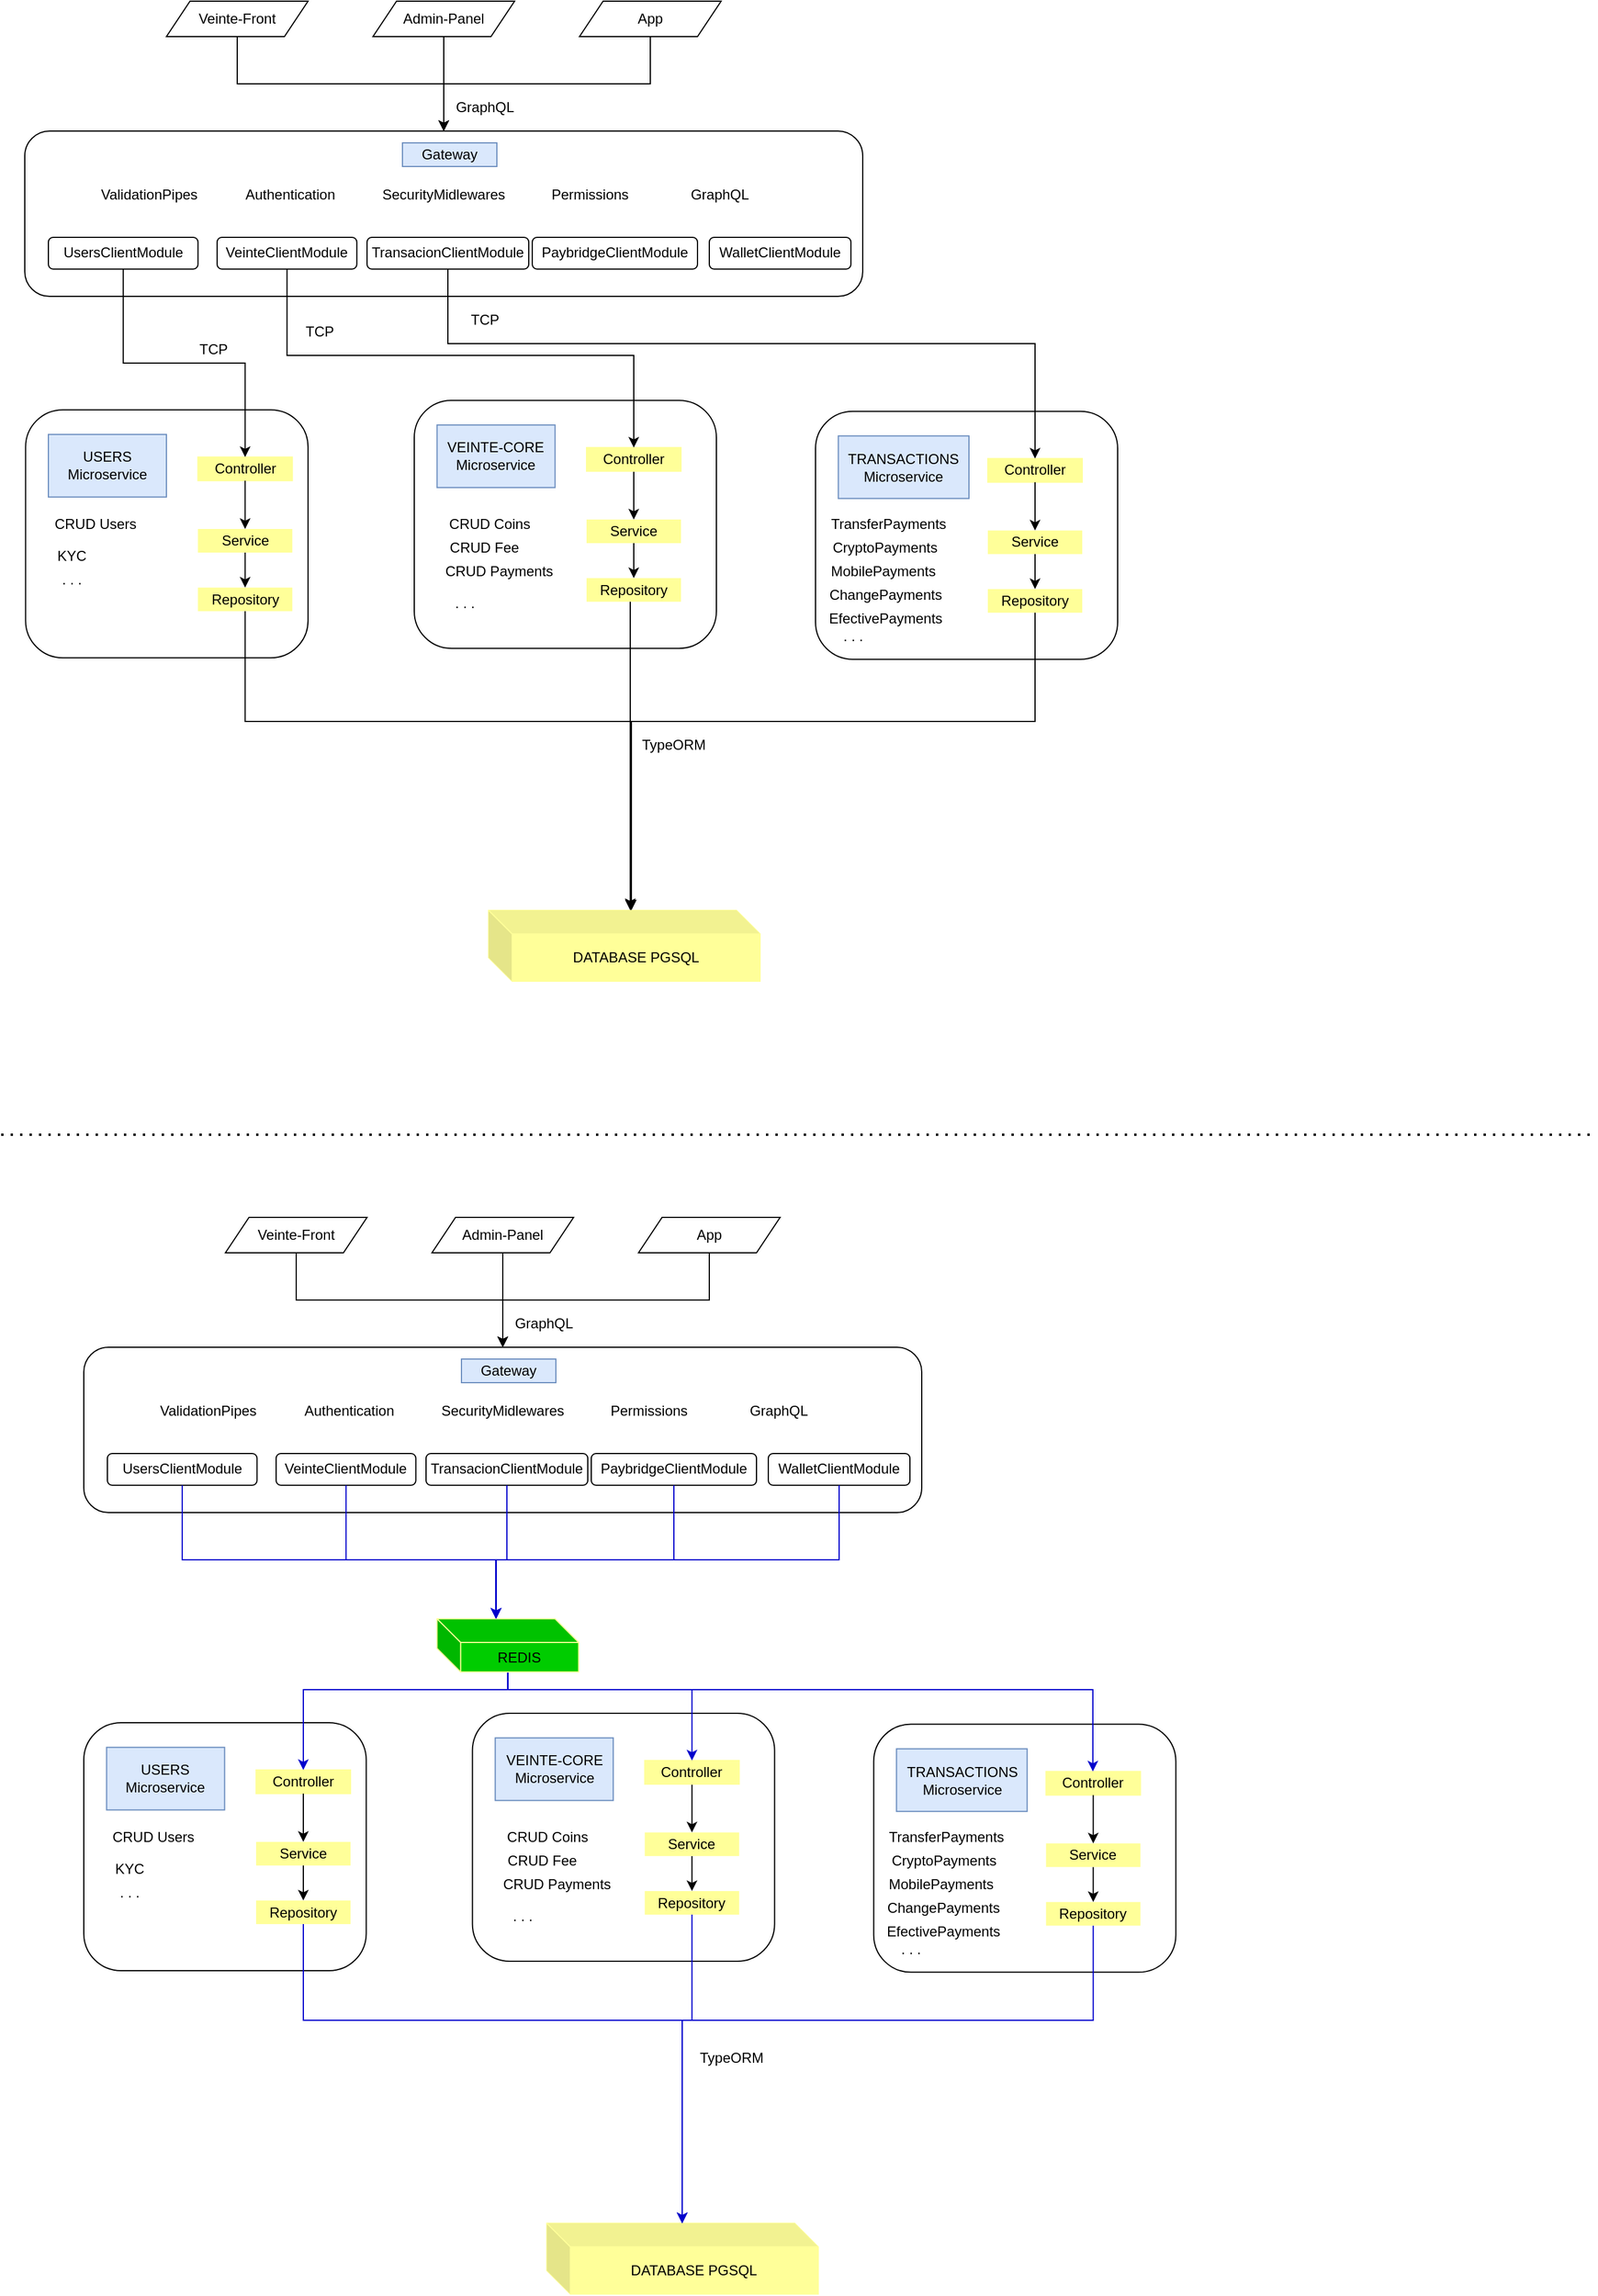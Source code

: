 <mxfile version="14.9.4" type="github">
  <diagram id="C5RBs43oDa-KdzZeNtuy" name="Page-1">
    <mxGraphModel dx="868" dy="461" grid="1" gridSize="10" guides="1" tooltips="1" connect="1" arrows="1" fold="1" page="1" pageScale="1" pageWidth="827" pageHeight="1169" math="0" shadow="0">
      <root>
        <mxCell id="WIyWlLk6GJQsqaUBKTNV-0" />
        <mxCell id="WIyWlLk6GJQsqaUBKTNV-1" parent="WIyWlLk6GJQsqaUBKTNV-0" />
        <mxCell id="8uTU0QqU1HIvkspRgjLD-63" value="" style="rounded=1;whiteSpace=wrap;html=1;" vertex="1" parent="WIyWlLk6GJQsqaUBKTNV-1">
          <mxGeometry x="40.69" y="386.09" width="239.31" height="210" as="geometry" />
        </mxCell>
        <mxCell id="kvd9jxurJXy7USZzg6dC-26" value="" style="group" parent="WIyWlLk6GJQsqaUBKTNV-1" vertex="1" connectable="0">
          <mxGeometry x="40" y="150" width="710" height="170" as="geometry" />
        </mxCell>
        <mxCell id="kvd9jxurJXy7USZzg6dC-7" value="" style="rounded=1;whiteSpace=wrap;html=1;" parent="kvd9jxurJXy7USZzg6dC-26" vertex="1">
          <mxGeometry width="710" height="140" as="geometry" />
        </mxCell>
        <mxCell id="kvd9jxurJXy7USZzg6dC-25" value="Gateway" style="text;html=1;strokeColor=#6c8ebf;fillColor=#dae8fc;align=center;verticalAlign=middle;whiteSpace=wrap;rounded=0;" parent="kvd9jxurJXy7USZzg6dC-26" vertex="1">
          <mxGeometry x="320" y="10" width="80" height="20" as="geometry" />
        </mxCell>
        <mxCell id="8uTU0QqU1HIvkspRgjLD-0" value="ValidationPipes" style="text;html=1;strokeColor=none;fillColor=none;align=center;verticalAlign=middle;whiteSpace=wrap;rounded=0;" vertex="1" parent="kvd9jxurJXy7USZzg6dC-26">
          <mxGeometry x="47.89" y="44.44" width="115.07" height="20" as="geometry" />
        </mxCell>
        <mxCell id="8uTU0QqU1HIvkspRgjLD-1" value="Permissions" style="text;html=1;strokeColor=none;fillColor=none;align=center;verticalAlign=middle;whiteSpace=wrap;rounded=0;" vertex="1" parent="kvd9jxurJXy7USZzg6dC-26">
          <mxGeometry x="440" y="44.44" width="78.28" height="20" as="geometry" />
        </mxCell>
        <mxCell id="8uTU0QqU1HIvkspRgjLD-6" value="Authentication" style="text;html=1;strokeColor=none;fillColor=none;align=center;verticalAlign=middle;whiteSpace=wrap;rounded=0;" vertex="1" parent="kvd9jxurJXy7USZzg6dC-26">
          <mxGeometry x="180" y="44.44" width="90" height="20" as="geometry" />
        </mxCell>
        <mxCell id="8uTU0QqU1HIvkspRgjLD-7" value="SecurityMidlewares" style="text;html=1;strokeColor=none;fillColor=none;align=center;verticalAlign=middle;whiteSpace=wrap;rounded=0;" vertex="1" parent="kvd9jxurJXy7USZzg6dC-26">
          <mxGeometry x="295" y="44.44" width="120" height="20" as="geometry" />
        </mxCell>
        <mxCell id="J_SjE9MK78YukwY5DjZO-9" value="UsersClientModule" style="rounded=1;whiteSpace=wrap;html=1;" parent="kvd9jxurJXy7USZzg6dC-26" vertex="1">
          <mxGeometry x="20" y="90" width="126.77" height="26.89" as="geometry" />
        </mxCell>
        <mxCell id="8uTU0QqU1HIvkspRgjLD-2" value="TransacionClientModule" style="rounded=1;whiteSpace=wrap;html=1;" vertex="1" parent="kvd9jxurJXy7USZzg6dC-26">
          <mxGeometry x="290" y="90" width="137.04" height="26.89" as="geometry" />
        </mxCell>
        <mxCell id="8uTU0QqU1HIvkspRgjLD-3" value="PaybridgeClientModule" style="rounded=1;whiteSpace=wrap;html=1;" vertex="1" parent="kvd9jxurJXy7USZzg6dC-26">
          <mxGeometry x="430" y="90" width="140" height="26.89" as="geometry" />
        </mxCell>
        <mxCell id="8uTU0QqU1HIvkspRgjLD-4" value="WalletClientModule" style="rounded=1;whiteSpace=wrap;html=1;" vertex="1" parent="kvd9jxurJXy7USZzg6dC-26">
          <mxGeometry x="580" y="90" width="120" height="26.89" as="geometry" />
        </mxCell>
        <mxCell id="8uTU0QqU1HIvkspRgjLD-13" value="GraphQL" style="text;html=1;strokeColor=none;fillColor=none;align=center;verticalAlign=middle;whiteSpace=wrap;rounded=0;" vertex="1" parent="kvd9jxurJXy7USZzg6dC-26">
          <mxGeometry x="550" y="44.44" width="78.28" height="20" as="geometry" />
        </mxCell>
        <mxCell id="8uTU0QqU1HIvkspRgjLD-111" value="VeinteClientModule" style="rounded=1;whiteSpace=wrap;html=1;" vertex="1" parent="kvd9jxurJXy7USZzg6dC-26">
          <mxGeometry x="162.96" y="90" width="118.38" height="26.89" as="geometry" />
        </mxCell>
        <mxCell id="8uTU0QqU1HIvkspRgjLD-117" value="TCP" style="text;html=1;strokeColor=none;fillColor=none;align=center;verticalAlign=middle;whiteSpace=wrap;rounded=0;" vertex="1" parent="kvd9jxurJXy7USZzg6dC-26">
          <mxGeometry x="370" y="150" width="40" height="20" as="geometry" />
        </mxCell>
        <mxCell id="8uTU0QqU1HIvkspRgjLD-21" style="edgeStyle=orthogonalEdgeStyle;rounded=0;orthogonalLoop=1;jettySize=auto;html=1;" edge="1" parent="WIyWlLk6GJQsqaUBKTNV-1" source="8uTU0QqU1HIvkspRgjLD-14" target="kvd9jxurJXy7USZzg6dC-7">
          <mxGeometry relative="1" as="geometry" />
        </mxCell>
        <mxCell id="8uTU0QqU1HIvkspRgjLD-14" value="Veinte-Front" style="shape=parallelogram;perimeter=parallelogramPerimeter;whiteSpace=wrap;html=1;fixedSize=1;" vertex="1" parent="WIyWlLk6GJQsqaUBKTNV-1">
          <mxGeometry x="160" y="40" width="120" height="30" as="geometry" />
        </mxCell>
        <mxCell id="8uTU0QqU1HIvkspRgjLD-22" style="edgeStyle=orthogonalEdgeStyle;rounded=0;orthogonalLoop=1;jettySize=auto;html=1;entryX=0.5;entryY=0;entryDx=0;entryDy=0;" edge="1" parent="WIyWlLk6GJQsqaUBKTNV-1" source="8uTU0QqU1HIvkspRgjLD-15" target="kvd9jxurJXy7USZzg6dC-7">
          <mxGeometry relative="1" as="geometry" />
        </mxCell>
        <mxCell id="8uTU0QqU1HIvkspRgjLD-15" value="Admin-Panel" style="shape=parallelogram;perimeter=parallelogramPerimeter;whiteSpace=wrap;html=1;fixedSize=1;" vertex="1" parent="WIyWlLk6GJQsqaUBKTNV-1">
          <mxGeometry x="335" y="40" width="120" height="30" as="geometry" />
        </mxCell>
        <mxCell id="8uTU0QqU1HIvkspRgjLD-23" style="edgeStyle=orthogonalEdgeStyle;rounded=0;orthogonalLoop=1;jettySize=auto;html=1;entryX=0.5;entryY=0;entryDx=0;entryDy=0;" edge="1" parent="WIyWlLk6GJQsqaUBKTNV-1" source="8uTU0QqU1HIvkspRgjLD-16" target="kvd9jxurJXy7USZzg6dC-7">
          <mxGeometry relative="1" as="geometry" />
        </mxCell>
        <mxCell id="8uTU0QqU1HIvkspRgjLD-16" value="App" style="shape=parallelogram;perimeter=parallelogramPerimeter;whiteSpace=wrap;html=1;fixedSize=1;" vertex="1" parent="WIyWlLk6GJQsqaUBKTNV-1">
          <mxGeometry x="510" y="40" width="120" height="30" as="geometry" />
        </mxCell>
        <mxCell id="kvd9jxurJXy7USZzg6dC-11" value="USERS &lt;br&gt;Microservice" style="text;html=1;strokeColor=#6c8ebf;fillColor=#dae8fc;align=center;verticalAlign=middle;whiteSpace=wrap;rounded=0;" parent="WIyWlLk6GJQsqaUBKTNV-1" vertex="1">
          <mxGeometry x="60" y="406.92" width="100" height="53" as="geometry" />
        </mxCell>
        <mxCell id="8uTU0QqU1HIvkspRgjLD-51" value="" style="group" vertex="1" connectable="0" parent="WIyWlLk6GJQsqaUBKTNV-1">
          <mxGeometry x="186.69" y="436.09" width="80" height="120.55" as="geometry" />
        </mxCell>
        <mxCell id="8uTU0QqU1HIvkspRgjLD-53" value="Service" style="text;html=1;strokeColor=none;fillColor=#FFFF99;align=center;verticalAlign=middle;whiteSpace=wrap;rounded=0;" vertex="1" parent="8uTU0QqU1HIvkspRgjLD-51">
          <mxGeometry y="50.91" width="80" height="20" as="geometry" />
        </mxCell>
        <mxCell id="8uTU0QqU1HIvkspRgjLD-54" value="Repository" style="text;html=1;strokeColor=none;fillColor=#FFFF99;align=center;verticalAlign=middle;whiteSpace=wrap;rounded=0;" vertex="1" parent="8uTU0QqU1HIvkspRgjLD-51">
          <mxGeometry y="100.55" width="80" height="20" as="geometry" />
        </mxCell>
        <mxCell id="8uTU0QqU1HIvkspRgjLD-56" style="edgeStyle=orthogonalEdgeStyle;rounded=0;orthogonalLoop=1;jettySize=auto;html=1;" edge="1" parent="8uTU0QqU1HIvkspRgjLD-51" source="8uTU0QqU1HIvkspRgjLD-53" target="8uTU0QqU1HIvkspRgjLD-54">
          <mxGeometry relative="1" as="geometry" />
        </mxCell>
        <mxCell id="8uTU0QqU1HIvkspRgjLD-52" value="Controller" style="text;html=1;strokeColor=#FFFF99;fillColor=#FFFF99;align=center;verticalAlign=middle;whiteSpace=wrap;rounded=0;" vertex="1" parent="WIyWlLk6GJQsqaUBKTNV-1">
          <mxGeometry x="186.69" y="426.09" width="80" height="20" as="geometry" />
        </mxCell>
        <mxCell id="8uTU0QqU1HIvkspRgjLD-55" style="edgeStyle=orthogonalEdgeStyle;rounded=0;orthogonalLoop=1;jettySize=auto;html=1;" edge="1" parent="WIyWlLk6GJQsqaUBKTNV-1" source="8uTU0QqU1HIvkspRgjLD-52" target="8uTU0QqU1HIvkspRgjLD-53">
          <mxGeometry relative="1" as="geometry" />
        </mxCell>
        <mxCell id="8uTU0QqU1HIvkspRgjLD-64" value="KYC" style="text;html=1;strokeColor=none;fillColor=none;align=center;verticalAlign=middle;whiteSpace=wrap;rounded=0;" vertex="1" parent="WIyWlLk6GJQsqaUBKTNV-1">
          <mxGeometry x="60" y="500" width="40" height="20" as="geometry" />
        </mxCell>
        <mxCell id="8uTU0QqU1HIvkspRgjLD-65" value="CRUD Users" style="text;html=1;strokeColor=none;fillColor=none;align=center;verticalAlign=middle;whiteSpace=wrap;rounded=0;" vertex="1" parent="WIyWlLk6GJQsqaUBKTNV-1">
          <mxGeometry x="50" y="473.08" width="100" height="20" as="geometry" />
        </mxCell>
        <mxCell id="8uTU0QqU1HIvkspRgjLD-69" style="edgeStyle=orthogonalEdgeStyle;rounded=0;orthogonalLoop=1;jettySize=auto;html=1;" edge="1" parent="WIyWlLk6GJQsqaUBKTNV-1" source="J_SjE9MK78YukwY5DjZO-9" target="8uTU0QqU1HIvkspRgjLD-52">
          <mxGeometry relative="1" as="geometry" />
        </mxCell>
        <mxCell id="8uTU0QqU1HIvkspRgjLD-70" value="DATABASE PGSQL" style="shape=cube;whiteSpace=wrap;html=1;boundedLbl=1;backgroundOutline=1;darkOpacity=0.05;darkOpacity2=0.1;strokeColor=#FFFF99;fillColor=#FFFF99;" vertex="1" parent="WIyWlLk6GJQsqaUBKTNV-1">
          <mxGeometry x="433" y="810" width="230" height="60" as="geometry" />
        </mxCell>
        <mxCell id="8uTU0QqU1HIvkspRgjLD-72" value=". . ." style="text;html=1;strokeColor=none;fillColor=none;align=center;verticalAlign=middle;whiteSpace=wrap;rounded=0;" vertex="1" parent="WIyWlLk6GJQsqaUBKTNV-1">
          <mxGeometry x="60" y="520" width="40" height="20" as="geometry" />
        </mxCell>
        <mxCell id="8uTU0QqU1HIvkspRgjLD-74" value="TCP" style="text;html=1;strokeColor=none;fillColor=none;align=center;verticalAlign=middle;whiteSpace=wrap;rounded=0;" vertex="1" parent="WIyWlLk6GJQsqaUBKTNV-1">
          <mxGeometry x="180" y="325.01" width="40" height="20" as="geometry" />
        </mxCell>
        <mxCell id="8uTU0QqU1HIvkspRgjLD-75" value="" style="rounded=1;whiteSpace=wrap;html=1;" vertex="1" parent="WIyWlLk6GJQsqaUBKTNV-1">
          <mxGeometry x="370" y="378.08" width="256" height="210" as="geometry" />
        </mxCell>
        <mxCell id="8uTU0QqU1HIvkspRgjLD-76" value="VEINTE-CORE&lt;br&gt;Microservice" style="text;html=1;strokeColor=#6c8ebf;fillColor=#dae8fc;align=center;verticalAlign=middle;whiteSpace=wrap;rounded=0;" vertex="1" parent="WIyWlLk6GJQsqaUBKTNV-1">
          <mxGeometry x="389.31" y="398.91" width="100" height="53" as="geometry" />
        </mxCell>
        <mxCell id="8uTU0QqU1HIvkspRgjLD-77" value="" style="group" vertex="1" connectable="0" parent="WIyWlLk6GJQsqaUBKTNV-1">
          <mxGeometry x="516" y="428.08" width="80" height="120.55" as="geometry" />
        </mxCell>
        <mxCell id="8uTU0QqU1HIvkspRgjLD-110" style="edgeStyle=orthogonalEdgeStyle;rounded=0;orthogonalLoop=1;jettySize=auto;html=1;entryX=0.5;entryY=0;entryDx=0;entryDy=0;" edge="1" parent="8uTU0QqU1HIvkspRgjLD-77" source="8uTU0QqU1HIvkspRgjLD-78" target="8uTU0QqU1HIvkspRgjLD-79">
          <mxGeometry relative="1" as="geometry" />
        </mxCell>
        <mxCell id="8uTU0QqU1HIvkspRgjLD-78" value="Service" style="text;html=1;strokeColor=none;fillColor=#FFFF99;align=center;verticalAlign=middle;whiteSpace=wrap;rounded=0;" vertex="1" parent="8uTU0QqU1HIvkspRgjLD-77">
          <mxGeometry y="50.91" width="80" height="20" as="geometry" />
        </mxCell>
        <mxCell id="8uTU0QqU1HIvkspRgjLD-79" value="Repository" style="text;html=1;strokeColor=none;fillColor=#FFFF99;align=center;verticalAlign=middle;whiteSpace=wrap;rounded=0;" vertex="1" parent="8uTU0QqU1HIvkspRgjLD-77">
          <mxGeometry y="100.55" width="80" height="20" as="geometry" />
        </mxCell>
        <mxCell id="8uTU0QqU1HIvkspRgjLD-80" style="edgeStyle=orthogonalEdgeStyle;rounded=0;orthogonalLoop=1;jettySize=auto;html=1;" edge="1" parent="8uTU0QqU1HIvkspRgjLD-77">
          <mxGeometry relative="1" as="geometry">
            <mxPoint x="200" y="12.18" as="sourcePoint" />
            <mxPoint x="200" y="41.82" as="targetPoint" />
          </mxGeometry>
        </mxCell>
        <mxCell id="8uTU0QqU1HIvkspRgjLD-109" style="edgeStyle=orthogonalEdgeStyle;rounded=0;orthogonalLoop=1;jettySize=auto;html=1;" edge="1" parent="WIyWlLk6GJQsqaUBKTNV-1" source="8uTU0QqU1HIvkspRgjLD-81" target="8uTU0QqU1HIvkspRgjLD-78">
          <mxGeometry relative="1" as="geometry" />
        </mxCell>
        <mxCell id="8uTU0QqU1HIvkspRgjLD-81" value="Controller" style="text;html=1;strokeColor=#FFFF99;fillColor=#FFFF99;align=center;verticalAlign=middle;whiteSpace=wrap;rounded=0;" vertex="1" parent="WIyWlLk6GJQsqaUBKTNV-1">
          <mxGeometry x="516" y="418.08" width="80" height="20" as="geometry" />
        </mxCell>
        <mxCell id="8uTU0QqU1HIvkspRgjLD-83" value="CRUD Fee" style="text;html=1;strokeColor=none;fillColor=none;align=center;verticalAlign=middle;whiteSpace=wrap;rounded=0;" vertex="1" parent="WIyWlLk6GJQsqaUBKTNV-1">
          <mxGeometry x="383.96" y="493.08" width="90.69" height="20" as="geometry" />
        </mxCell>
        <mxCell id="8uTU0QqU1HIvkspRgjLD-84" value="CRUD Coins" style="text;html=1;strokeColor=none;fillColor=none;align=center;verticalAlign=middle;whiteSpace=wrap;rounded=0;" vertex="1" parent="WIyWlLk6GJQsqaUBKTNV-1">
          <mxGeometry x="383.96" y="473.08" width="100" height="20" as="geometry" />
        </mxCell>
        <mxCell id="8uTU0QqU1HIvkspRgjLD-85" value=". . ." style="text;html=1;strokeColor=none;fillColor=none;align=center;verticalAlign=middle;whiteSpace=wrap;rounded=0;" vertex="1" parent="WIyWlLk6GJQsqaUBKTNV-1">
          <mxGeometry x="393" y="540" width="40" height="20" as="geometry" />
        </mxCell>
        <mxCell id="8uTU0QqU1HIvkspRgjLD-89" value="" style="rounded=1;whiteSpace=wrap;html=1;" vertex="1" parent="WIyWlLk6GJQsqaUBKTNV-1">
          <mxGeometry x="710" y="387.36" width="256" height="210" as="geometry" />
        </mxCell>
        <mxCell id="8uTU0QqU1HIvkspRgjLD-90" value="TRANSACTIONS&lt;br&gt;Microservice" style="text;html=1;strokeColor=#6c8ebf;fillColor=#dae8fc;align=center;verticalAlign=middle;whiteSpace=wrap;rounded=0;" vertex="1" parent="WIyWlLk6GJQsqaUBKTNV-1">
          <mxGeometry x="729.31" y="408.19" width="110.69" height="53" as="geometry" />
        </mxCell>
        <mxCell id="8uTU0QqU1HIvkspRgjLD-91" value="" style="group" vertex="1" connectable="0" parent="WIyWlLk6GJQsqaUBKTNV-1">
          <mxGeometry x="856" y="437.36" width="80" height="120.55" as="geometry" />
        </mxCell>
        <mxCell id="8uTU0QqU1HIvkspRgjLD-92" value="Service" style="text;html=1;strokeColor=none;fillColor=#FFFF99;align=center;verticalAlign=middle;whiteSpace=wrap;rounded=0;" vertex="1" parent="8uTU0QqU1HIvkspRgjLD-91">
          <mxGeometry y="50.91" width="80" height="20" as="geometry" />
        </mxCell>
        <mxCell id="8uTU0QqU1HIvkspRgjLD-93" value="Repository" style="text;html=1;strokeColor=none;fillColor=#FFFF99;align=center;verticalAlign=middle;whiteSpace=wrap;rounded=0;" vertex="1" parent="8uTU0QqU1HIvkspRgjLD-91">
          <mxGeometry y="100.55" width="80" height="20" as="geometry" />
        </mxCell>
        <mxCell id="8uTU0QqU1HIvkspRgjLD-94" style="edgeStyle=orthogonalEdgeStyle;rounded=0;orthogonalLoop=1;jettySize=auto;html=1;" edge="1" parent="8uTU0QqU1HIvkspRgjLD-91" source="8uTU0QqU1HIvkspRgjLD-92" target="8uTU0QqU1HIvkspRgjLD-93">
          <mxGeometry relative="1" as="geometry" />
        </mxCell>
        <mxCell id="8uTU0QqU1HIvkspRgjLD-95" value="Controller" style="text;html=1;strokeColor=#FFFF99;fillColor=#FFFF99;align=center;verticalAlign=middle;whiteSpace=wrap;rounded=0;" vertex="1" parent="WIyWlLk6GJQsqaUBKTNV-1">
          <mxGeometry x="856" y="427.36" width="80" height="20" as="geometry" />
        </mxCell>
        <mxCell id="8uTU0QqU1HIvkspRgjLD-96" style="edgeStyle=orthogonalEdgeStyle;rounded=0;orthogonalLoop=1;jettySize=auto;html=1;" edge="1" source="8uTU0QqU1HIvkspRgjLD-95" target="8uTU0QqU1HIvkspRgjLD-92" parent="WIyWlLk6GJQsqaUBKTNV-1">
          <mxGeometry relative="1" as="geometry" />
        </mxCell>
        <mxCell id="8uTU0QqU1HIvkspRgjLD-97" value="MobilePayments" style="text;html=1;strokeColor=none;fillColor=none;align=center;verticalAlign=middle;whiteSpace=wrap;rounded=0;" vertex="1" parent="WIyWlLk6GJQsqaUBKTNV-1">
          <mxGeometry x="721.95" y="513.08" width="90.69" height="20" as="geometry" />
        </mxCell>
        <mxCell id="8uTU0QqU1HIvkspRgjLD-98" value="TransferPayments" style="text;html=1;strokeColor=none;fillColor=none;align=center;verticalAlign=middle;whiteSpace=wrap;rounded=0;" vertex="1" parent="WIyWlLk6GJQsqaUBKTNV-1">
          <mxGeometry x="721.95" y="473.08" width="100" height="20" as="geometry" />
        </mxCell>
        <mxCell id="8uTU0QqU1HIvkspRgjLD-99" value=". . ." style="text;html=1;strokeColor=none;fillColor=none;align=center;verticalAlign=middle;whiteSpace=wrap;rounded=0;" vertex="1" parent="WIyWlLk6GJQsqaUBKTNV-1">
          <mxGeometry x="721.95" y="568.08" width="40" height="20" as="geometry" />
        </mxCell>
        <mxCell id="8uTU0QqU1HIvkspRgjLD-100" value="CRUD Payments" style="text;html=1;strokeColor=none;fillColor=none;align=center;verticalAlign=middle;whiteSpace=wrap;rounded=0;" vertex="1" parent="WIyWlLk6GJQsqaUBKTNV-1">
          <mxGeometry x="383.96" y="513.08" width="116.04" height="20" as="geometry" />
        </mxCell>
        <mxCell id="8uTU0QqU1HIvkspRgjLD-101" value="ChangePayments" style="text;html=1;strokeColor=none;fillColor=none;align=center;verticalAlign=middle;whiteSpace=wrap;rounded=0;" vertex="1" parent="WIyWlLk6GJQsqaUBKTNV-1">
          <mxGeometry x="723.97" y="533.08" width="90.69" height="20" as="geometry" />
        </mxCell>
        <mxCell id="8uTU0QqU1HIvkspRgjLD-102" value="CryptoPayments" style="text;html=1;strokeColor=none;fillColor=none;align=center;verticalAlign=middle;whiteSpace=wrap;rounded=0;" vertex="1" parent="WIyWlLk6GJQsqaUBKTNV-1">
          <mxGeometry x="719.31" y="493.08" width="100" height="20" as="geometry" />
        </mxCell>
        <mxCell id="8uTU0QqU1HIvkspRgjLD-103" value="EfectivePayments" style="text;html=1;strokeColor=none;fillColor=none;align=center;verticalAlign=middle;whiteSpace=wrap;rounded=0;" vertex="1" parent="WIyWlLk6GJQsqaUBKTNV-1">
          <mxGeometry x="723.97" y="553.08" width="90.69" height="20" as="geometry" />
        </mxCell>
        <mxCell id="8uTU0QqU1HIvkspRgjLD-105" style="edgeStyle=orthogonalEdgeStyle;rounded=0;orthogonalLoop=1;jettySize=auto;html=1;entryX=0.522;entryY=0;entryDx=0;entryDy=0;entryPerimeter=0;" edge="1" parent="WIyWlLk6GJQsqaUBKTNV-1" source="8uTU0QqU1HIvkspRgjLD-79" target="8uTU0QqU1HIvkspRgjLD-70">
          <mxGeometry relative="1" as="geometry">
            <Array as="points">
              <mxPoint x="553" y="640" />
              <mxPoint x="553" y="640" />
            </Array>
          </mxGeometry>
        </mxCell>
        <mxCell id="8uTU0QqU1HIvkspRgjLD-107" style="edgeStyle=orthogonalEdgeStyle;rounded=0;orthogonalLoop=1;jettySize=auto;html=1;entryX=0.522;entryY=-0.017;entryDx=0;entryDy=0;entryPerimeter=0;" edge="1" parent="WIyWlLk6GJQsqaUBKTNV-1" source="8uTU0QqU1HIvkspRgjLD-54" target="8uTU0QqU1HIvkspRgjLD-70">
          <mxGeometry relative="1" as="geometry">
            <Array as="points">
              <mxPoint x="227" y="650" />
              <mxPoint x="553" y="650" />
            </Array>
          </mxGeometry>
        </mxCell>
        <mxCell id="8uTU0QqU1HIvkspRgjLD-108" style="edgeStyle=orthogonalEdgeStyle;rounded=0;orthogonalLoop=1;jettySize=auto;html=1;entryX=0.526;entryY=0;entryDx=0;entryDy=0;entryPerimeter=0;" edge="1" parent="WIyWlLk6GJQsqaUBKTNV-1" source="8uTU0QqU1HIvkspRgjLD-93" target="8uTU0QqU1HIvkspRgjLD-70">
          <mxGeometry relative="1" as="geometry">
            <Array as="points">
              <mxPoint x="896" y="650" />
              <mxPoint x="554" y="650" />
            </Array>
          </mxGeometry>
        </mxCell>
        <mxCell id="8uTU0QqU1HIvkspRgjLD-113" style="edgeStyle=orthogonalEdgeStyle;rounded=0;orthogonalLoop=1;jettySize=auto;html=1;" edge="1" parent="WIyWlLk6GJQsqaUBKTNV-1" source="8uTU0QqU1HIvkspRgjLD-111" target="8uTU0QqU1HIvkspRgjLD-81">
          <mxGeometry relative="1" as="geometry">
            <Array as="points">
              <mxPoint x="262" y="340" />
              <mxPoint x="556" y="340" />
            </Array>
          </mxGeometry>
        </mxCell>
        <mxCell id="8uTU0QqU1HIvkspRgjLD-114" value="TCP" style="text;html=1;strokeColor=none;fillColor=none;align=center;verticalAlign=middle;whiteSpace=wrap;rounded=0;" vertex="1" parent="WIyWlLk6GJQsqaUBKTNV-1">
          <mxGeometry x="270" y="310" width="40" height="20" as="geometry" />
        </mxCell>
        <mxCell id="8uTU0QqU1HIvkspRgjLD-116" style="edgeStyle=orthogonalEdgeStyle;rounded=0;orthogonalLoop=1;jettySize=auto;html=1;" edge="1" parent="WIyWlLk6GJQsqaUBKTNV-1" source="8uTU0QqU1HIvkspRgjLD-2" target="8uTU0QqU1HIvkspRgjLD-95">
          <mxGeometry relative="1" as="geometry">
            <Array as="points">
              <mxPoint x="399" y="330" />
              <mxPoint x="896" y="330" />
            </Array>
          </mxGeometry>
        </mxCell>
        <mxCell id="8uTU0QqU1HIvkspRgjLD-118" value="GraphQL" style="text;html=1;strokeColor=none;fillColor=none;align=center;verticalAlign=middle;whiteSpace=wrap;rounded=0;" vertex="1" parent="WIyWlLk6GJQsqaUBKTNV-1">
          <mxGeometry x="410" y="120" width="40" height="20" as="geometry" />
        </mxCell>
        <mxCell id="8uTU0QqU1HIvkspRgjLD-119" value="TypeORM" style="text;html=1;strokeColor=none;fillColor=none;align=center;verticalAlign=middle;whiteSpace=wrap;rounded=0;" vertex="1" parent="WIyWlLk6GJQsqaUBKTNV-1">
          <mxGeometry x="570" y="660" width="40" height="20" as="geometry" />
        </mxCell>
        <mxCell id="8uTU0QqU1HIvkspRgjLD-120" value="" style="rounded=1;whiteSpace=wrap;html=1;" vertex="1" parent="WIyWlLk6GJQsqaUBKTNV-1">
          <mxGeometry x="90" y="1498.01" width="239.31" height="210" as="geometry" />
        </mxCell>
        <mxCell id="8uTU0QqU1HIvkspRgjLD-121" value="" style="group" vertex="1" connectable="0" parent="WIyWlLk6GJQsqaUBKTNV-1">
          <mxGeometry x="90" y="1180" width="710" height="170" as="geometry" />
        </mxCell>
        <mxCell id="8uTU0QqU1HIvkspRgjLD-122" value="" style="rounded=1;whiteSpace=wrap;html=1;" vertex="1" parent="8uTU0QqU1HIvkspRgjLD-121">
          <mxGeometry width="710" height="140" as="geometry" />
        </mxCell>
        <mxCell id="8uTU0QqU1HIvkspRgjLD-123" value="Gateway" style="text;html=1;strokeColor=#6c8ebf;fillColor=#dae8fc;align=center;verticalAlign=middle;whiteSpace=wrap;rounded=0;" vertex="1" parent="8uTU0QqU1HIvkspRgjLD-121">
          <mxGeometry x="320" y="10" width="80" height="20" as="geometry" />
        </mxCell>
        <mxCell id="8uTU0QqU1HIvkspRgjLD-124" value="ValidationPipes" style="text;html=1;strokeColor=none;fillColor=none;align=center;verticalAlign=middle;whiteSpace=wrap;rounded=0;" vertex="1" parent="8uTU0QqU1HIvkspRgjLD-121">
          <mxGeometry x="47.89" y="44.44" width="115.07" height="20" as="geometry" />
        </mxCell>
        <mxCell id="8uTU0QqU1HIvkspRgjLD-125" value="Permissions" style="text;html=1;strokeColor=none;fillColor=none;align=center;verticalAlign=middle;whiteSpace=wrap;rounded=0;" vertex="1" parent="8uTU0QqU1HIvkspRgjLD-121">
          <mxGeometry x="440" y="44.44" width="78.28" height="20" as="geometry" />
        </mxCell>
        <mxCell id="8uTU0QqU1HIvkspRgjLD-126" value="Authentication" style="text;html=1;strokeColor=none;fillColor=none;align=center;verticalAlign=middle;whiteSpace=wrap;rounded=0;" vertex="1" parent="8uTU0QqU1HIvkspRgjLD-121">
          <mxGeometry x="180" y="44.44" width="90" height="20" as="geometry" />
        </mxCell>
        <mxCell id="8uTU0QqU1HIvkspRgjLD-127" value="SecurityMidlewares" style="text;html=1;strokeColor=none;fillColor=none;align=center;verticalAlign=middle;whiteSpace=wrap;rounded=0;" vertex="1" parent="8uTU0QqU1HIvkspRgjLD-121">
          <mxGeometry x="295" y="44.44" width="120" height="20" as="geometry" />
        </mxCell>
        <mxCell id="8uTU0QqU1HIvkspRgjLD-128" value="UsersClientModule" style="rounded=1;whiteSpace=wrap;html=1;" vertex="1" parent="8uTU0QqU1HIvkspRgjLD-121">
          <mxGeometry x="20" y="90" width="126.77" height="26.89" as="geometry" />
        </mxCell>
        <mxCell id="8uTU0QqU1HIvkspRgjLD-129" value="TransacionClientModule" style="rounded=1;whiteSpace=wrap;html=1;" vertex="1" parent="8uTU0QqU1HIvkspRgjLD-121">
          <mxGeometry x="290" y="90" width="137.04" height="26.89" as="geometry" />
        </mxCell>
        <mxCell id="8uTU0QqU1HIvkspRgjLD-130" value="PaybridgeClientModule" style="rounded=1;whiteSpace=wrap;html=1;" vertex="1" parent="8uTU0QqU1HIvkspRgjLD-121">
          <mxGeometry x="430" y="90" width="140" height="26.89" as="geometry" />
        </mxCell>
        <mxCell id="8uTU0QqU1HIvkspRgjLD-131" value="WalletClientModule" style="rounded=1;whiteSpace=wrap;html=1;" vertex="1" parent="8uTU0QqU1HIvkspRgjLD-121">
          <mxGeometry x="580" y="90" width="120" height="26.89" as="geometry" />
        </mxCell>
        <mxCell id="8uTU0QqU1HIvkspRgjLD-132" value="GraphQL" style="text;html=1;strokeColor=none;fillColor=none;align=center;verticalAlign=middle;whiteSpace=wrap;rounded=0;" vertex="1" parent="8uTU0QqU1HIvkspRgjLD-121">
          <mxGeometry x="550" y="44.44" width="78.28" height="20" as="geometry" />
        </mxCell>
        <mxCell id="8uTU0QqU1HIvkspRgjLD-133" value="VeinteClientModule" style="rounded=1;whiteSpace=wrap;html=1;" vertex="1" parent="8uTU0QqU1HIvkspRgjLD-121">
          <mxGeometry x="162.96" y="90" width="118.38" height="26.89" as="geometry" />
        </mxCell>
        <mxCell id="8uTU0QqU1HIvkspRgjLD-135" style="edgeStyle=orthogonalEdgeStyle;rounded=0;orthogonalLoop=1;jettySize=auto;html=1;" edge="1" source="8uTU0QqU1HIvkspRgjLD-136" target="8uTU0QqU1HIvkspRgjLD-122" parent="WIyWlLk6GJQsqaUBKTNV-1">
          <mxGeometry relative="1" as="geometry" />
        </mxCell>
        <mxCell id="8uTU0QqU1HIvkspRgjLD-136" value="Veinte-Front" style="shape=parallelogram;perimeter=parallelogramPerimeter;whiteSpace=wrap;html=1;fixedSize=1;" vertex="1" parent="WIyWlLk6GJQsqaUBKTNV-1">
          <mxGeometry x="210" y="1070" width="120" height="30" as="geometry" />
        </mxCell>
        <mxCell id="8uTU0QqU1HIvkspRgjLD-137" style="edgeStyle=orthogonalEdgeStyle;rounded=0;orthogonalLoop=1;jettySize=auto;html=1;entryX=0.5;entryY=0;entryDx=0;entryDy=0;" edge="1" source="8uTU0QqU1HIvkspRgjLD-138" target="8uTU0QqU1HIvkspRgjLD-122" parent="WIyWlLk6GJQsqaUBKTNV-1">
          <mxGeometry relative="1" as="geometry" />
        </mxCell>
        <mxCell id="8uTU0QqU1HIvkspRgjLD-138" value="Admin-Panel" style="shape=parallelogram;perimeter=parallelogramPerimeter;whiteSpace=wrap;html=1;fixedSize=1;" vertex="1" parent="WIyWlLk6GJQsqaUBKTNV-1">
          <mxGeometry x="385" y="1070" width="120" height="30" as="geometry" />
        </mxCell>
        <mxCell id="8uTU0QqU1HIvkspRgjLD-139" style="edgeStyle=orthogonalEdgeStyle;rounded=0;orthogonalLoop=1;jettySize=auto;html=1;entryX=0.5;entryY=0;entryDx=0;entryDy=0;" edge="1" source="8uTU0QqU1HIvkspRgjLD-140" target="8uTU0QqU1HIvkspRgjLD-122" parent="WIyWlLk6GJQsqaUBKTNV-1">
          <mxGeometry relative="1" as="geometry" />
        </mxCell>
        <mxCell id="8uTU0QqU1HIvkspRgjLD-140" value="App" style="shape=parallelogram;perimeter=parallelogramPerimeter;whiteSpace=wrap;html=1;fixedSize=1;" vertex="1" parent="WIyWlLk6GJQsqaUBKTNV-1">
          <mxGeometry x="560" y="1070" width="120" height="30" as="geometry" />
        </mxCell>
        <mxCell id="8uTU0QqU1HIvkspRgjLD-141" value="USERS &lt;br&gt;Microservice" style="text;html=1;strokeColor=#6c8ebf;fillColor=#dae8fc;align=center;verticalAlign=middle;whiteSpace=wrap;rounded=0;" vertex="1" parent="WIyWlLk6GJQsqaUBKTNV-1">
          <mxGeometry x="109.31" y="1518.84" width="100" height="53" as="geometry" />
        </mxCell>
        <mxCell id="8uTU0QqU1HIvkspRgjLD-142" value="" style="group" vertex="1" connectable="0" parent="WIyWlLk6GJQsqaUBKTNV-1">
          <mxGeometry x="236" y="1548.01" width="80" height="120.55" as="geometry" />
        </mxCell>
        <mxCell id="8uTU0QqU1HIvkspRgjLD-143" value="Service" style="text;html=1;strokeColor=none;fillColor=#FFFF99;align=center;verticalAlign=middle;whiteSpace=wrap;rounded=0;" vertex="1" parent="8uTU0QqU1HIvkspRgjLD-142">
          <mxGeometry y="50.91" width="80" height="20" as="geometry" />
        </mxCell>
        <mxCell id="8uTU0QqU1HIvkspRgjLD-144" value="Repository" style="text;html=1;strokeColor=none;fillColor=#FFFF99;align=center;verticalAlign=middle;whiteSpace=wrap;rounded=0;" vertex="1" parent="8uTU0QqU1HIvkspRgjLD-142">
          <mxGeometry y="100.55" width="80" height="20" as="geometry" />
        </mxCell>
        <mxCell id="8uTU0QqU1HIvkspRgjLD-145" style="edgeStyle=orthogonalEdgeStyle;rounded=0;orthogonalLoop=1;jettySize=auto;html=1;" edge="1" parent="8uTU0QqU1HIvkspRgjLD-142" source="8uTU0QqU1HIvkspRgjLD-143" target="8uTU0QqU1HIvkspRgjLD-144">
          <mxGeometry relative="1" as="geometry" />
        </mxCell>
        <mxCell id="8uTU0QqU1HIvkspRgjLD-146" value="Controller" style="text;html=1;strokeColor=#FFFF99;fillColor=#FFFF99;align=center;verticalAlign=middle;whiteSpace=wrap;rounded=0;" vertex="1" parent="WIyWlLk6GJQsqaUBKTNV-1">
          <mxGeometry x="236" y="1538.01" width="80" height="20" as="geometry" />
        </mxCell>
        <mxCell id="8uTU0QqU1HIvkspRgjLD-147" style="edgeStyle=orthogonalEdgeStyle;rounded=0;orthogonalLoop=1;jettySize=auto;html=1;" edge="1" source="8uTU0QqU1HIvkspRgjLD-146" target="8uTU0QqU1HIvkspRgjLD-143" parent="WIyWlLk6GJQsqaUBKTNV-1">
          <mxGeometry relative="1" as="geometry" />
        </mxCell>
        <mxCell id="8uTU0QqU1HIvkspRgjLD-148" value="KYC" style="text;html=1;strokeColor=none;fillColor=none;align=center;verticalAlign=middle;whiteSpace=wrap;rounded=0;" vertex="1" parent="WIyWlLk6GJQsqaUBKTNV-1">
          <mxGeometry x="109.31" y="1611.92" width="40" height="20" as="geometry" />
        </mxCell>
        <mxCell id="8uTU0QqU1HIvkspRgjLD-149" value="CRUD Users" style="text;html=1;strokeColor=none;fillColor=none;align=center;verticalAlign=middle;whiteSpace=wrap;rounded=0;" vertex="1" parent="WIyWlLk6GJQsqaUBKTNV-1">
          <mxGeometry x="99.31" y="1585" width="100" height="20" as="geometry" />
        </mxCell>
        <mxCell id="8uTU0QqU1HIvkspRgjLD-151" value="DATABASE PGSQL" style="shape=cube;whiteSpace=wrap;html=1;boundedLbl=1;backgroundOutline=1;darkOpacity=0.05;darkOpacity2=0.1;strokeColor=#FFFF99;fillColor=#FFFF99;" vertex="1" parent="WIyWlLk6GJQsqaUBKTNV-1">
          <mxGeometry x="482.31" y="1921.92" width="230" height="60" as="geometry" />
        </mxCell>
        <mxCell id="8uTU0QqU1HIvkspRgjLD-152" value=". . ." style="text;html=1;strokeColor=none;fillColor=none;align=center;verticalAlign=middle;whiteSpace=wrap;rounded=0;" vertex="1" parent="WIyWlLk6GJQsqaUBKTNV-1">
          <mxGeometry x="109.31" y="1631.92" width="40" height="20" as="geometry" />
        </mxCell>
        <mxCell id="8uTU0QqU1HIvkspRgjLD-154" value="" style="rounded=1;whiteSpace=wrap;html=1;" vertex="1" parent="WIyWlLk6GJQsqaUBKTNV-1">
          <mxGeometry x="419.31" y="1490" width="256" height="210" as="geometry" />
        </mxCell>
        <mxCell id="8uTU0QqU1HIvkspRgjLD-155" value="VEINTE-CORE&lt;br&gt;Microservice" style="text;html=1;strokeColor=#6c8ebf;fillColor=#dae8fc;align=center;verticalAlign=middle;whiteSpace=wrap;rounded=0;" vertex="1" parent="WIyWlLk6GJQsqaUBKTNV-1">
          <mxGeometry x="438.62" y="1510.83" width="100" height="53" as="geometry" />
        </mxCell>
        <mxCell id="8uTU0QqU1HIvkspRgjLD-156" value="" style="group" vertex="1" connectable="0" parent="WIyWlLk6GJQsqaUBKTNV-1">
          <mxGeometry x="565.31" y="1540" width="80" height="120.55" as="geometry" />
        </mxCell>
        <mxCell id="8uTU0QqU1HIvkspRgjLD-157" style="edgeStyle=orthogonalEdgeStyle;rounded=0;orthogonalLoop=1;jettySize=auto;html=1;entryX=0.5;entryY=0;entryDx=0;entryDy=0;" edge="1" parent="8uTU0QqU1HIvkspRgjLD-156" source="8uTU0QqU1HIvkspRgjLD-158" target="8uTU0QqU1HIvkspRgjLD-159">
          <mxGeometry relative="1" as="geometry" />
        </mxCell>
        <mxCell id="8uTU0QqU1HIvkspRgjLD-158" value="Service" style="text;html=1;strokeColor=none;fillColor=#FFFF99;align=center;verticalAlign=middle;whiteSpace=wrap;rounded=0;" vertex="1" parent="8uTU0QqU1HIvkspRgjLD-156">
          <mxGeometry y="50.91" width="80" height="20" as="geometry" />
        </mxCell>
        <mxCell id="8uTU0QqU1HIvkspRgjLD-159" value="Repository" style="text;html=1;strokeColor=none;fillColor=#FFFF99;align=center;verticalAlign=middle;whiteSpace=wrap;rounded=0;" vertex="1" parent="8uTU0QqU1HIvkspRgjLD-156">
          <mxGeometry y="100.55" width="80" height="20" as="geometry" />
        </mxCell>
        <mxCell id="8uTU0QqU1HIvkspRgjLD-160" style="edgeStyle=orthogonalEdgeStyle;rounded=0;orthogonalLoop=1;jettySize=auto;html=1;" edge="1" parent="8uTU0QqU1HIvkspRgjLD-156">
          <mxGeometry relative="1" as="geometry">
            <mxPoint x="200" y="12.18" as="sourcePoint" />
            <mxPoint x="200" y="41.82" as="targetPoint" />
          </mxGeometry>
        </mxCell>
        <mxCell id="8uTU0QqU1HIvkspRgjLD-161" style="edgeStyle=orthogonalEdgeStyle;rounded=0;orthogonalLoop=1;jettySize=auto;html=1;" edge="1" source="8uTU0QqU1HIvkspRgjLD-162" target="8uTU0QqU1HIvkspRgjLD-158" parent="WIyWlLk6GJQsqaUBKTNV-1">
          <mxGeometry relative="1" as="geometry" />
        </mxCell>
        <mxCell id="8uTU0QqU1HIvkspRgjLD-162" value="Controller" style="text;html=1;strokeColor=#FFFF99;fillColor=#FFFF99;align=center;verticalAlign=middle;whiteSpace=wrap;rounded=0;" vertex="1" parent="WIyWlLk6GJQsqaUBKTNV-1">
          <mxGeometry x="565.31" y="1530" width="80" height="20" as="geometry" />
        </mxCell>
        <mxCell id="8uTU0QqU1HIvkspRgjLD-163" value="CRUD Fee" style="text;html=1;strokeColor=none;fillColor=none;align=center;verticalAlign=middle;whiteSpace=wrap;rounded=0;" vertex="1" parent="WIyWlLk6GJQsqaUBKTNV-1">
          <mxGeometry x="433.27" y="1605" width="90.69" height="20" as="geometry" />
        </mxCell>
        <mxCell id="8uTU0QqU1HIvkspRgjLD-164" value="CRUD Coins" style="text;html=1;strokeColor=none;fillColor=none;align=center;verticalAlign=middle;whiteSpace=wrap;rounded=0;" vertex="1" parent="WIyWlLk6GJQsqaUBKTNV-1">
          <mxGeometry x="433.27" y="1585" width="100" height="20" as="geometry" />
        </mxCell>
        <mxCell id="8uTU0QqU1HIvkspRgjLD-165" value=". . ." style="text;html=1;strokeColor=none;fillColor=none;align=center;verticalAlign=middle;whiteSpace=wrap;rounded=0;" vertex="1" parent="WIyWlLk6GJQsqaUBKTNV-1">
          <mxGeometry x="442.31" y="1651.92" width="40" height="20" as="geometry" />
        </mxCell>
        <mxCell id="8uTU0QqU1HIvkspRgjLD-166" value="" style="rounded=1;whiteSpace=wrap;html=1;" vertex="1" parent="WIyWlLk6GJQsqaUBKTNV-1">
          <mxGeometry x="759.31" y="1499.28" width="256" height="210" as="geometry" />
        </mxCell>
        <mxCell id="8uTU0QqU1HIvkspRgjLD-167" value="TRANSACTIONS&lt;br&gt;Microservice" style="text;html=1;strokeColor=#6c8ebf;fillColor=#dae8fc;align=center;verticalAlign=middle;whiteSpace=wrap;rounded=0;" vertex="1" parent="WIyWlLk6GJQsqaUBKTNV-1">
          <mxGeometry x="778.62" y="1520.11" width="110.69" height="53" as="geometry" />
        </mxCell>
        <mxCell id="8uTU0QqU1HIvkspRgjLD-168" value="" style="group" vertex="1" connectable="0" parent="WIyWlLk6GJQsqaUBKTNV-1">
          <mxGeometry x="905.31" y="1549.28" width="80" height="120.55" as="geometry" />
        </mxCell>
        <mxCell id="8uTU0QqU1HIvkspRgjLD-169" value="Service" style="text;html=1;strokeColor=none;fillColor=#FFFF99;align=center;verticalAlign=middle;whiteSpace=wrap;rounded=0;" vertex="1" parent="8uTU0QqU1HIvkspRgjLD-168">
          <mxGeometry y="50.91" width="80" height="20" as="geometry" />
        </mxCell>
        <mxCell id="8uTU0QqU1HIvkspRgjLD-170" value="Repository" style="text;html=1;strokeColor=none;fillColor=#FFFF99;align=center;verticalAlign=middle;whiteSpace=wrap;rounded=0;" vertex="1" parent="8uTU0QqU1HIvkspRgjLD-168">
          <mxGeometry y="100.55" width="80" height="20" as="geometry" />
        </mxCell>
        <mxCell id="8uTU0QqU1HIvkspRgjLD-171" style="edgeStyle=orthogonalEdgeStyle;rounded=0;orthogonalLoop=1;jettySize=auto;html=1;" edge="1" parent="8uTU0QqU1HIvkspRgjLD-168" source="8uTU0QqU1HIvkspRgjLD-169" target="8uTU0QqU1HIvkspRgjLD-170">
          <mxGeometry relative="1" as="geometry" />
        </mxCell>
        <mxCell id="8uTU0QqU1HIvkspRgjLD-172" value="Controller" style="text;html=1;strokeColor=#FFFF99;fillColor=#FFFF99;align=center;verticalAlign=middle;whiteSpace=wrap;rounded=0;" vertex="1" parent="WIyWlLk6GJQsqaUBKTNV-1">
          <mxGeometry x="905.31" y="1539.28" width="80" height="20" as="geometry" />
        </mxCell>
        <mxCell id="8uTU0QqU1HIvkspRgjLD-173" style="edgeStyle=orthogonalEdgeStyle;rounded=0;orthogonalLoop=1;jettySize=auto;html=1;" edge="1" source="8uTU0QqU1HIvkspRgjLD-172" target="8uTU0QqU1HIvkspRgjLD-169" parent="WIyWlLk6GJQsqaUBKTNV-1">
          <mxGeometry relative="1" as="geometry" />
        </mxCell>
        <mxCell id="8uTU0QqU1HIvkspRgjLD-174" value="MobilePayments" style="text;html=1;strokeColor=none;fillColor=none;align=center;verticalAlign=middle;whiteSpace=wrap;rounded=0;" vertex="1" parent="WIyWlLk6GJQsqaUBKTNV-1">
          <mxGeometry x="771.26" y="1625" width="90.69" height="20" as="geometry" />
        </mxCell>
        <mxCell id="8uTU0QqU1HIvkspRgjLD-175" value="TransferPayments" style="text;html=1;strokeColor=none;fillColor=none;align=center;verticalAlign=middle;whiteSpace=wrap;rounded=0;" vertex="1" parent="WIyWlLk6GJQsqaUBKTNV-1">
          <mxGeometry x="771.26" y="1585" width="100" height="20" as="geometry" />
        </mxCell>
        <mxCell id="8uTU0QqU1HIvkspRgjLD-176" value=". . ." style="text;html=1;strokeColor=none;fillColor=none;align=center;verticalAlign=middle;whiteSpace=wrap;rounded=0;" vertex="1" parent="WIyWlLk6GJQsqaUBKTNV-1">
          <mxGeometry x="771.26" y="1680" width="40" height="20" as="geometry" />
        </mxCell>
        <mxCell id="8uTU0QqU1HIvkspRgjLD-177" value="CRUD Payments" style="text;html=1;strokeColor=none;fillColor=none;align=center;verticalAlign=middle;whiteSpace=wrap;rounded=0;" vertex="1" parent="WIyWlLk6GJQsqaUBKTNV-1">
          <mxGeometry x="433.27" y="1625" width="116.04" height="20" as="geometry" />
        </mxCell>
        <mxCell id="8uTU0QqU1HIvkspRgjLD-178" value="ChangePayments" style="text;html=1;strokeColor=none;fillColor=none;align=center;verticalAlign=middle;whiteSpace=wrap;rounded=0;" vertex="1" parent="WIyWlLk6GJQsqaUBKTNV-1">
          <mxGeometry x="773.28" y="1645" width="90.69" height="20" as="geometry" />
        </mxCell>
        <mxCell id="8uTU0QqU1HIvkspRgjLD-179" value="CryptoPayments" style="text;html=1;strokeColor=none;fillColor=none;align=center;verticalAlign=middle;whiteSpace=wrap;rounded=0;" vertex="1" parent="WIyWlLk6GJQsqaUBKTNV-1">
          <mxGeometry x="768.62" y="1605" width="100" height="20" as="geometry" />
        </mxCell>
        <mxCell id="8uTU0QqU1HIvkspRgjLD-180" value="EfectivePayments" style="text;html=1;strokeColor=none;fillColor=none;align=center;verticalAlign=middle;whiteSpace=wrap;rounded=0;" vertex="1" parent="WIyWlLk6GJQsqaUBKTNV-1">
          <mxGeometry x="773.28" y="1665" width="90.69" height="20" as="geometry" />
        </mxCell>
        <mxCell id="8uTU0QqU1HIvkspRgjLD-187" value="GraphQL" style="text;html=1;strokeColor=none;fillColor=none;align=center;verticalAlign=middle;whiteSpace=wrap;rounded=0;" vertex="1" parent="WIyWlLk6GJQsqaUBKTNV-1">
          <mxGeometry x="460" y="1150" width="40" height="20" as="geometry" />
        </mxCell>
        <mxCell id="8uTU0QqU1HIvkspRgjLD-188" value="TypeORM" style="text;html=1;strokeColor=none;fillColor=none;align=center;verticalAlign=middle;whiteSpace=wrap;rounded=0;" vertex="1" parent="WIyWlLk6GJQsqaUBKTNV-1">
          <mxGeometry x="619.31" y="1771.92" width="40" height="20" as="geometry" />
        </mxCell>
        <mxCell id="8uTU0QqU1HIvkspRgjLD-189" value="" style="endArrow=none;dashed=1;html=1;dashPattern=1 3;strokeWidth=2;" edge="1" parent="WIyWlLk6GJQsqaUBKTNV-1">
          <mxGeometry width="50" height="50" relative="1" as="geometry">
            <mxPoint x="20" y="1000" as="sourcePoint" />
            <mxPoint x="1370" y="1000" as="targetPoint" />
          </mxGeometry>
        </mxCell>
        <mxCell id="8uTU0QqU1HIvkspRgjLD-206" style="edgeStyle=orthogonalEdgeStyle;rounded=0;orthogonalLoop=1;jettySize=auto;html=1;entryX=0.5;entryY=0;entryDx=0;entryDy=0;strokeColor=#0000CC;fillColor=#0000CC;" edge="1" parent="WIyWlLk6GJQsqaUBKTNV-1" source="8uTU0QqU1HIvkspRgjLD-190" target="8uTU0QqU1HIvkspRgjLD-146">
          <mxGeometry relative="1" as="geometry">
            <Array as="points">
              <mxPoint x="449" y="1470" />
              <mxPoint x="276" y="1470" />
            </Array>
          </mxGeometry>
        </mxCell>
        <mxCell id="8uTU0QqU1HIvkspRgjLD-207" style="edgeStyle=orthogonalEdgeStyle;rounded=0;orthogonalLoop=1;jettySize=auto;html=1;entryX=0.5;entryY=0;entryDx=0;entryDy=0;strokeColor=#0000CC;fillColor=#0000CC;" edge="1" parent="WIyWlLk6GJQsqaUBKTNV-1" source="8uTU0QqU1HIvkspRgjLD-190" target="8uTU0QqU1HIvkspRgjLD-162">
          <mxGeometry relative="1" as="geometry">
            <Array as="points">
              <mxPoint x="449" y="1470" />
              <mxPoint x="605" y="1470" />
            </Array>
          </mxGeometry>
        </mxCell>
        <mxCell id="8uTU0QqU1HIvkspRgjLD-208" style="edgeStyle=orthogonalEdgeStyle;rounded=0;orthogonalLoop=1;jettySize=auto;html=1;strokeColor=#0000CC;fillColor=#0000CC;" edge="1" parent="WIyWlLk6GJQsqaUBKTNV-1" source="8uTU0QqU1HIvkspRgjLD-190" target="8uTU0QqU1HIvkspRgjLD-172">
          <mxGeometry relative="1" as="geometry">
            <Array as="points">
              <mxPoint x="449" y="1470" />
              <mxPoint x="945" y="1470" />
            </Array>
          </mxGeometry>
        </mxCell>
        <mxCell id="8uTU0QqU1HIvkspRgjLD-190" value="REDIS" style="shape=cube;whiteSpace=wrap;html=1;boundedLbl=1;backgroundOutline=1;darkOpacity=0.05;darkOpacity2=0.1;strokeColor=#FFFF99;fillColor=#00CC00;" vertex="1" parent="WIyWlLk6GJQsqaUBKTNV-1">
          <mxGeometry x="389.31" y="1410" width="120" height="45.01" as="geometry" />
        </mxCell>
        <mxCell id="8uTU0QqU1HIvkspRgjLD-199" style="edgeStyle=orthogonalEdgeStyle;rounded=0;orthogonalLoop=1;jettySize=auto;html=1;entryX=0;entryY=0;entryDx=50;entryDy=0;entryPerimeter=0;strokeColor=#0000CC;fillColor=#0000CC;" edge="1" parent="WIyWlLk6GJQsqaUBKTNV-1" source="8uTU0QqU1HIvkspRgjLD-128" target="8uTU0QqU1HIvkspRgjLD-190">
          <mxGeometry relative="1" as="geometry">
            <Array as="points">
              <mxPoint x="173" y="1360" />
              <mxPoint x="439" y="1360" />
            </Array>
          </mxGeometry>
        </mxCell>
        <mxCell id="8uTU0QqU1HIvkspRgjLD-200" style="edgeStyle=orthogonalEdgeStyle;rounded=0;orthogonalLoop=1;jettySize=auto;html=1;entryX=0;entryY=0;entryDx=50;entryDy=0;entryPerimeter=0;strokeColor=#0000CC;fillColor=#0000CC;" edge="1" parent="WIyWlLk6GJQsqaUBKTNV-1" source="8uTU0QqU1HIvkspRgjLD-133" target="8uTU0QqU1HIvkspRgjLD-190">
          <mxGeometry relative="1" as="geometry">
            <Array as="points">
              <mxPoint x="312" y="1360" />
              <mxPoint x="439" y="1360" />
            </Array>
          </mxGeometry>
        </mxCell>
        <mxCell id="8uTU0QqU1HIvkspRgjLD-202" style="edgeStyle=orthogonalEdgeStyle;rounded=0;orthogonalLoop=1;jettySize=auto;html=1;entryX=0;entryY=0;entryDx=50;entryDy=0;entryPerimeter=0;strokeColor=#0000CC;fillColor=#0000CC;" edge="1" parent="WIyWlLk6GJQsqaUBKTNV-1" source="8uTU0QqU1HIvkspRgjLD-129" target="8uTU0QqU1HIvkspRgjLD-190">
          <mxGeometry relative="1" as="geometry">
            <Array as="points">
              <mxPoint x="449" y="1360" />
              <mxPoint x="439" y="1360" />
            </Array>
          </mxGeometry>
        </mxCell>
        <mxCell id="8uTU0QqU1HIvkspRgjLD-204" style="edgeStyle=orthogonalEdgeStyle;rounded=0;orthogonalLoop=1;jettySize=auto;html=1;entryX=0;entryY=0;entryDx=50;entryDy=0;entryPerimeter=0;strokeColor=#0000CC;fillColor=#0000CC;" edge="1" parent="WIyWlLk6GJQsqaUBKTNV-1" source="8uTU0QqU1HIvkspRgjLD-130" target="8uTU0QqU1HIvkspRgjLD-190">
          <mxGeometry relative="1" as="geometry">
            <Array as="points">
              <mxPoint x="590" y="1360" />
              <mxPoint x="439" y="1360" />
            </Array>
          </mxGeometry>
        </mxCell>
        <mxCell id="8uTU0QqU1HIvkspRgjLD-205" style="edgeStyle=orthogonalEdgeStyle;rounded=0;orthogonalLoop=1;jettySize=auto;html=1;entryX=0;entryY=0;entryDx=50;entryDy=0;entryPerimeter=0;strokeColor=#0000CC;fillColor=#0000CC;" edge="1" parent="WIyWlLk6GJQsqaUBKTNV-1" source="8uTU0QqU1HIvkspRgjLD-131" target="8uTU0QqU1HIvkspRgjLD-190">
          <mxGeometry relative="1" as="geometry">
            <Array as="points">
              <mxPoint x="730" y="1360" />
              <mxPoint x="439" y="1360" />
            </Array>
          </mxGeometry>
        </mxCell>
        <mxCell id="8uTU0QqU1HIvkspRgjLD-209" style="edgeStyle=orthogonalEdgeStyle;rounded=0;orthogonalLoop=1;jettySize=auto;html=1;strokeColor=#0000CC;fillColor=#0000CC;" edge="1" parent="WIyWlLk6GJQsqaUBKTNV-1" source="8uTU0QqU1HIvkspRgjLD-144" target="8uTU0QqU1HIvkspRgjLD-151">
          <mxGeometry relative="1" as="geometry">
            <Array as="points">
              <mxPoint x="276" y="1750" />
              <mxPoint x="597" y="1750" />
            </Array>
          </mxGeometry>
        </mxCell>
        <mxCell id="8uTU0QqU1HIvkspRgjLD-210" style="edgeStyle=orthogonalEdgeStyle;rounded=0;orthogonalLoop=1;jettySize=auto;html=1;entryX=0.499;entryY=0.001;entryDx=0;entryDy=0;entryPerimeter=0;strokeColor=#0000CC;fillColor=#0000CC;" edge="1" parent="WIyWlLk6GJQsqaUBKTNV-1" source="8uTU0QqU1HIvkspRgjLD-159" target="8uTU0QqU1HIvkspRgjLD-151">
          <mxGeometry relative="1" as="geometry">
            <Array as="points">
              <mxPoint x="605" y="1750" />
              <mxPoint x="597" y="1750" />
            </Array>
          </mxGeometry>
        </mxCell>
        <mxCell id="8uTU0QqU1HIvkspRgjLD-211" style="edgeStyle=orthogonalEdgeStyle;rounded=0;orthogonalLoop=1;jettySize=auto;html=1;strokeColor=#0000CC;fillColor=#0000CC;" edge="1" parent="WIyWlLk6GJQsqaUBKTNV-1" source="8uTU0QqU1HIvkspRgjLD-170" target="8uTU0QqU1HIvkspRgjLD-151">
          <mxGeometry relative="1" as="geometry">
            <Array as="points">
              <mxPoint x="945" y="1750" />
              <mxPoint x="597" y="1750" />
            </Array>
          </mxGeometry>
        </mxCell>
      </root>
    </mxGraphModel>
  </diagram>
</mxfile>
